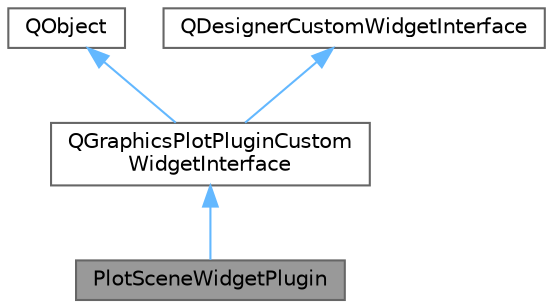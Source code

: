 digraph "PlotSceneWidgetPlugin"
{
 // LATEX_PDF_SIZE
  bgcolor="transparent";
  edge [fontname=Helvetica,fontsize=10,labelfontname=Helvetica,labelfontsize=10];
  node [fontname=Helvetica,fontsize=10,shape=box,height=0.2,width=0.4];
  Node1 [label="PlotSceneWidgetPlugin",height=0.2,width=0.4,color="gray40", fillcolor="grey60", style="filled", fontcolor="black",tooltip=" "];
  Node2 -> Node1 [dir="back",color="steelblue1",style="solid"];
  Node2 [label="QGraphicsPlotPluginCustom\lWidgetInterface",height=0.2,width=0.4,color="gray40", fillcolor="white", style="filled",URL="$classQGraphicsPlotPluginCustomWidgetInterface.html",tooltip=" "];
  Node3 -> Node2 [dir="back",color="steelblue1",style="solid"];
  Node3 [label="QObject",height=0.2,width=0.4,color="gray40", fillcolor="white", style="filled",tooltip=" "];
  Node4 -> Node2 [dir="back",color="steelblue1",style="solid"];
  Node4 [label="QDesignerCustomWidgetInterface",height=0.2,width=0.4,color="gray40", fillcolor="white", style="filled",tooltip=" "];
}
